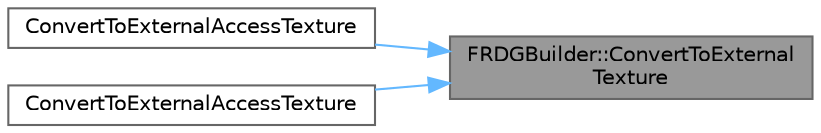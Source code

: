 digraph "FRDGBuilder::ConvertToExternalTexture"
{
 // INTERACTIVE_SVG=YES
 // LATEX_PDF_SIZE
  bgcolor="transparent";
  edge [fontname=Helvetica,fontsize=10,labelfontname=Helvetica,labelfontsize=10];
  node [fontname=Helvetica,fontsize=10,shape=box,height=0.2,width=0.4];
  rankdir="RL";
  Node1 [id="Node000001",label="FRDGBuilder::ConvertToExternal\lTexture",height=0.2,width=0.4,color="gray40", fillcolor="grey60", style="filled", fontcolor="black",tooltip="For graph-created resources, this forces immediate allocation of the underlying pooled resource,..."];
  Node1 -> Node2 [id="edge1_Node000001_Node000002",dir="back",color="steelblue1",style="solid",tooltip=" "];
  Node2 [id="Node000002",label="ConvertToExternalAccessTexture",height=0.2,width=0.4,color="grey40", fillcolor="white", style="filled",URL="$d6/d45/RenderGraphUtils_8h.html#aee83f1f395633e79d0888fb41d755005",tooltip=" "];
  Node1 -> Node3 [id="edge2_Node000001_Node000003",dir="back",color="steelblue1",style="solid",tooltip=" "];
  Node3 [id="Node000003",label="ConvertToExternalAccessTexture",height=0.2,width=0.4,color="grey40", fillcolor="white", style="filled",URL="$d6/d45/RenderGraphUtils_8h.html#a54d60a5cb90ae7ec4fdaff1fdc81116d",tooltip=" "];
}
